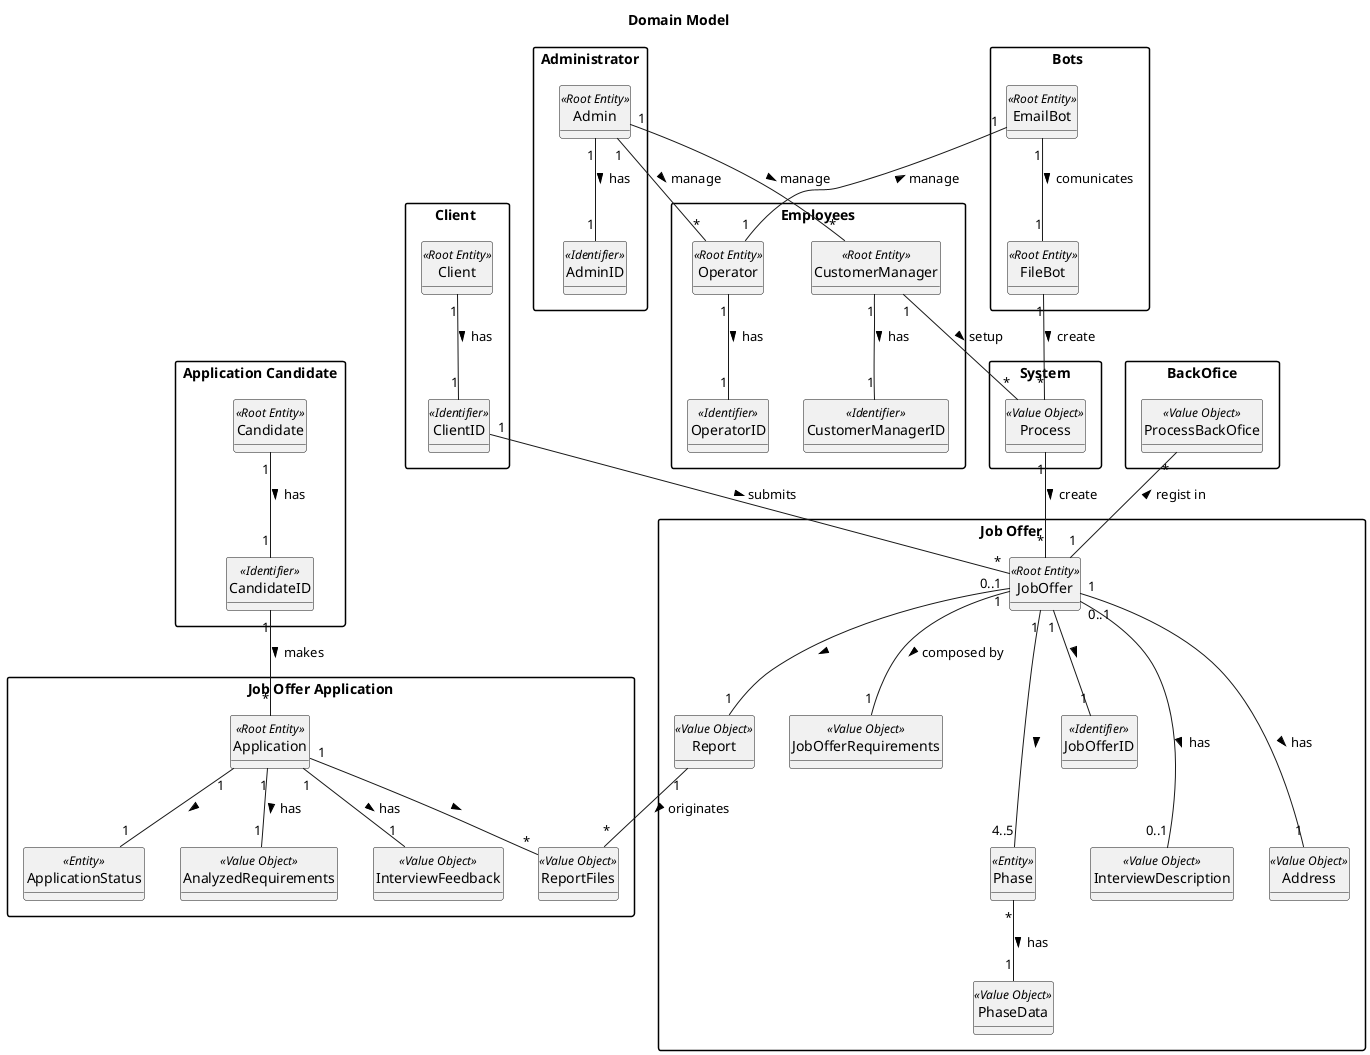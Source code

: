 @startuml

skinparam monochrome true
skinparam packageStyle rectangle
skinparam shadowing false

top to bottom direction

skinparam classAttributeIconSize 0

hide circle
hide methods

title Domain Model

package "Client " {

class Client <<Root Entity>>
class ClientID <<Identifier>>

}

package "Job Offer" {

class PhaseData <<Value Object>>
class Phase << Entity>>
class JobOfferRequirements <<Value Object>>
class InterviewDescription <<Value Object>>
class JobOffer <<Root Entity>>
class JobOfferID <<Identifier>>
class Report <<Value Object>>
class Address <<Value Object>>

}

package "Job Offer Application" {

class Application <<Root Entity>>
class ApplicationStatus <<Entity>>
class AnalyzedRequirements <<Value Object>>
class InterviewFeedback <<Value Object>>
class ReportFiles <<Value Object>>

}

package "Employees" {

class CustomerManager <<Root Entity>>
class CustomerManagerID <<Identifier>>
class Operator <<Root Entity>>
class OperatorID <<Identifier>>

}



package "Application Candidate" {

class Candidate <<Root Entity>>
class CandidateID <<Identifier>>

}

package "System"{

class Process <<Value Object>>
}

package "Administrator"{

class Admin <<Root Entity>>
class AdminID <<Identifier>>


}

package "Bots "{

class EmailBot <<Root Entity>>
class FileBot <<Root Entity>>
}


package "BackOfice"{

class ProcessBackOfice <<Value Object>>

}




Client "1" -- "1" ClientID  : has >

ClientID "1" -- "*" JobOffer : submits >

JobOffer "1" --- "4..5" Phase :  >
JobOffer "0..1" -- "1" JobOfferRequirements : composed by >
JobOffer "0..1" --- "0..1" InterviewDescription : has >
JobOffer "1" -- "1" Report : >
JobOffer "1" --- "1" Address : has >
JobOffer "1" -- "1" JobOfferID : >

Phase "*" -- "1" PhaseData : has >

Report "1" -- "*" ReportFiles : originates >

Application "1" -- "1" InterviewFeedback : has >
Application "1" -- "1" AnalyzedRequirements : has >
Application "1" -- "1" ApplicationStatus : >
Application "1" -- "*" ReportFiles : >


CustomerManager "1" -- "1" CustomerManagerID : has >
CustomerManager "1" -- "*" Process : setup >

Process "1" -- "*" JobOffer : create >



CandidateID "1" -- "*" Application : makes >
Candidate "1" -- "1" CandidateID : has >

Admin "1" -- "1" AdminID : has >
Admin "1" -- "*" CustomerManager : manage >

Operator "1" -- "1" OperatorID : has >
Admin "1" -- "*" Operator : manage >

ProcessBackOfice "*" -- "1" JobOffer :  < regist in

EmailBot "1" -- "1" Operator : manage <
EmailBot "1" -- "1" FileBot : comunicates >

FileBot "1" -- "*" Process : create >

'class Process {
'    description
'}

'class ContractType {
'}

'class Mode {
'

'class Company{
'}

'class Numberofvacancies{
'}

'class Requirements{
'}

@enduml